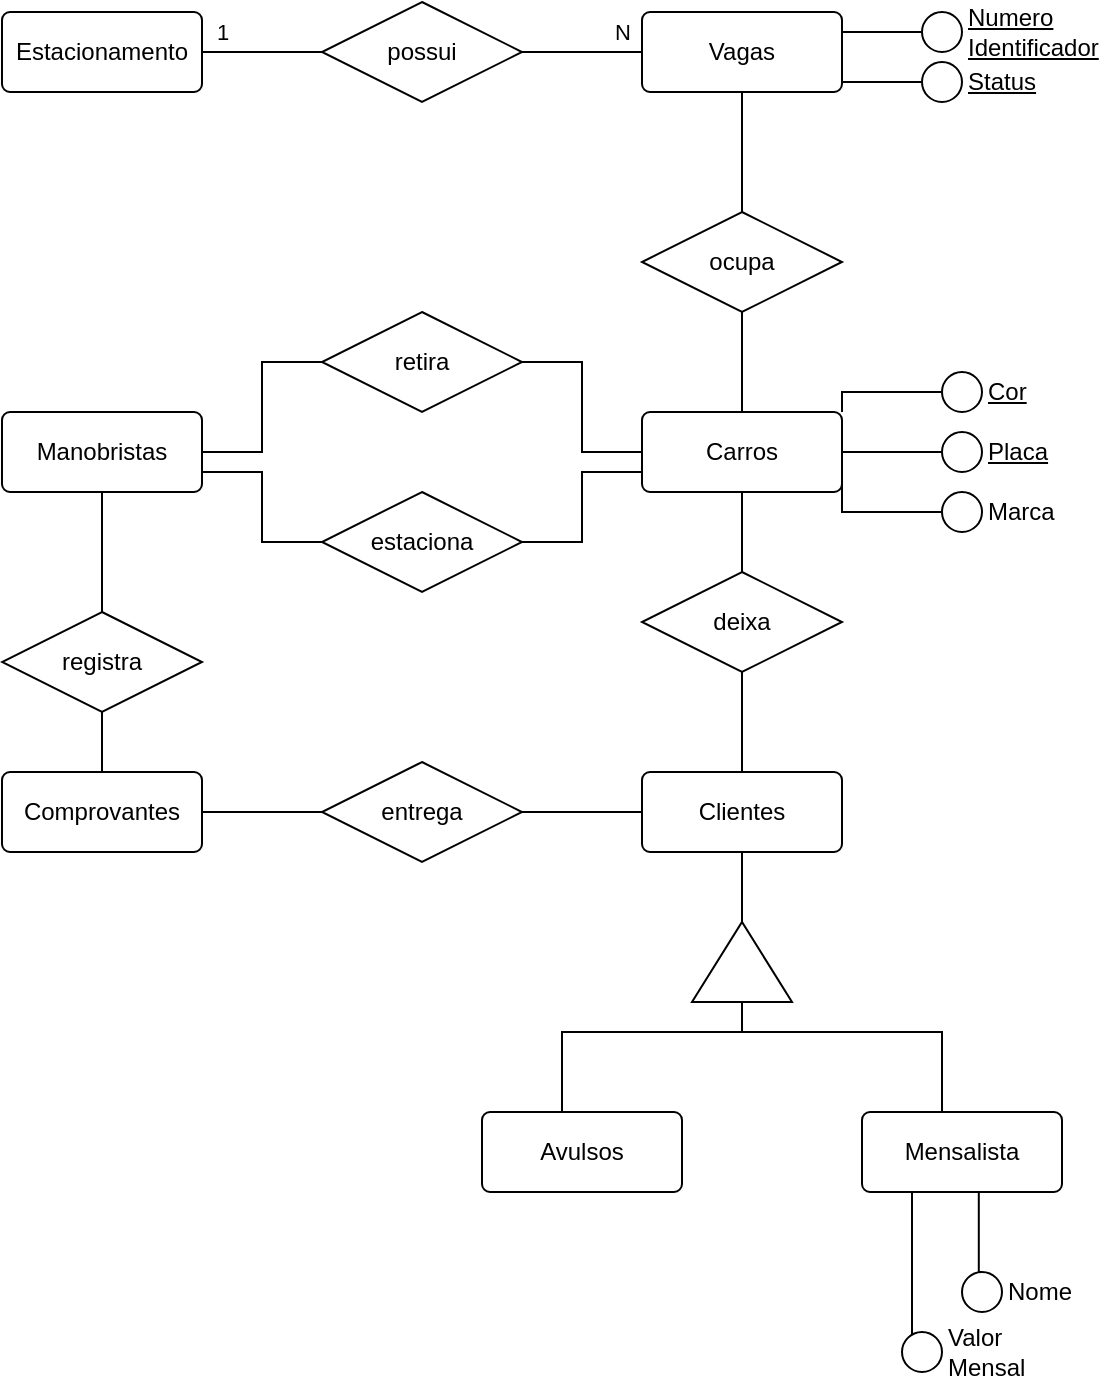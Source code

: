 <mxfile version="15.2.9" type="github">
  <diagram id="R2lEEEUBdFMjLlhIrx00" name="Page-1">
    <mxGraphModel dx="868" dy="450" grid="1" gridSize="10" guides="1" tooltips="1" connect="1" arrows="1" fold="1" page="1" pageScale="1" pageWidth="850" pageHeight="1100" math="0" shadow="0" extFonts="Permanent Marker^https://fonts.googleapis.com/css?family=Permanent+Marker">
      <root>
        <mxCell id="0" />
        <mxCell id="1" parent="0" />
        <mxCell id="yH6eU9cKHQrGavgD3DMS-107" value="1" style="edgeStyle=orthogonalEdgeStyle;rounded=0;orthogonalLoop=1;jettySize=auto;html=1;endArrow=none;endFill=0;" parent="1" source="yH6eU9cKHQrGavgD3DMS-20" target="yH6eU9cKHQrGavgD3DMS-53" edge="1">
          <mxGeometry x="-0.667" y="10" relative="1" as="geometry">
            <mxPoint as="offset" />
          </mxGeometry>
        </mxCell>
        <mxCell id="yH6eU9cKHQrGavgD3DMS-20" value="Estacionamento" style="rounded=1;arcSize=10;whiteSpace=wrap;html=1;align=center;" parent="1" vertex="1">
          <mxGeometry x="340" y="20" width="100" height="40" as="geometry" />
        </mxCell>
        <mxCell id="yH6eU9cKHQrGavgD3DMS-109" value="" style="edgeStyle=orthogonalEdgeStyle;rounded=0;orthogonalLoop=1;jettySize=auto;html=1;endArrow=none;endFill=0;" parent="1" source="yH6eU9cKHQrGavgD3DMS-21" target="yH6eU9cKHQrGavgD3DMS-24" edge="1">
          <mxGeometry relative="1" as="geometry" />
        </mxCell>
        <mxCell id="yH6eU9cKHQrGavgD3DMS-21" value="Vagas" style="rounded=1;arcSize=10;whiteSpace=wrap;html=1;align=center;" parent="1" vertex="1">
          <mxGeometry x="660" y="20" width="100" height="40" as="geometry" />
        </mxCell>
        <mxCell id="yH6eU9cKHQrGavgD3DMS-110" value="" style="edgeStyle=orthogonalEdgeStyle;rounded=0;orthogonalLoop=1;jettySize=auto;html=1;endArrow=none;endFill=0;" parent="1" source="yH6eU9cKHQrGavgD3DMS-24" target="yH6eU9cKHQrGavgD3DMS-26" edge="1">
          <mxGeometry relative="1" as="geometry" />
        </mxCell>
        <mxCell id="yH6eU9cKHQrGavgD3DMS-24" value="ocupa" style="shape=rhombus;perimeter=rhombusPerimeter;whiteSpace=wrap;html=1;align=center;" parent="1" vertex="1">
          <mxGeometry x="660" y="120" width="100" height="50" as="geometry" />
        </mxCell>
        <mxCell id="yH6eU9cKHQrGavgD3DMS-55" value="" style="edgeStyle=orthogonalEdgeStyle;rounded=0;orthogonalLoop=1;jettySize=auto;html=1;endArrow=none;endFill=0;" parent="1" source="yH6eU9cKHQrGavgD3DMS-25" target="yH6eU9cKHQrGavgD3DMS-54" edge="1">
          <mxGeometry relative="1" as="geometry">
            <Array as="points">
              <mxPoint x="470" y="250" />
              <mxPoint x="470" y="285" />
            </Array>
          </mxGeometry>
        </mxCell>
        <mxCell id="yH6eU9cKHQrGavgD3DMS-62" style="edgeStyle=orthogonalEdgeStyle;rounded=0;orthogonalLoop=1;jettySize=auto;html=1;entryX=0;entryY=0.5;entryDx=0;entryDy=0;endArrow=none;endFill=0;" parent="1" source="yH6eU9cKHQrGavgD3DMS-25" target="yH6eU9cKHQrGavgD3DMS-52" edge="1">
          <mxGeometry relative="1" as="geometry" />
        </mxCell>
        <mxCell id="yH6eU9cKHQrGavgD3DMS-25" value="Manobristas" style="rounded=1;arcSize=10;whiteSpace=wrap;html=1;align=center;" parent="1" vertex="1">
          <mxGeometry x="340" y="220" width="100" height="40" as="geometry" />
        </mxCell>
        <mxCell id="yH6eU9cKHQrGavgD3DMS-111" value="" style="edgeStyle=orthogonalEdgeStyle;rounded=0;orthogonalLoop=1;jettySize=auto;html=1;endArrow=none;endFill=0;" parent="1" source="yH6eU9cKHQrGavgD3DMS-26" target="yH6eU9cKHQrGavgD3DMS-39" edge="1">
          <mxGeometry relative="1" as="geometry" />
        </mxCell>
        <mxCell id="yH6eU9cKHQrGavgD3DMS-26" value="Carros" style="rounded=1;arcSize=10;whiteSpace=wrap;html=1;align=center;" parent="1" vertex="1">
          <mxGeometry x="660" y="220" width="100" height="40" as="geometry" />
        </mxCell>
        <mxCell id="yH6eU9cKHQrGavgD3DMS-119" value="" style="edgeStyle=orthogonalEdgeStyle;rounded=0;orthogonalLoop=1;jettySize=auto;html=1;endArrow=none;endFill=0;" parent="1" source="yH6eU9cKHQrGavgD3DMS-27" target="yH6eU9cKHQrGavgD3DMS-114" edge="1">
          <mxGeometry relative="1" as="geometry" />
        </mxCell>
        <mxCell id="yH6eU9cKHQrGavgD3DMS-27" value="Comprovantes" style="rounded=1;arcSize=10;whiteSpace=wrap;html=1;align=center;" parent="1" vertex="1">
          <mxGeometry x="340" y="400" width="100" height="40" as="geometry" />
        </mxCell>
        <mxCell id="yH6eU9cKHQrGavgD3DMS-28" value="Clientes" style="rounded=1;arcSize=10;whiteSpace=wrap;html=1;align=center;" parent="1" vertex="1">
          <mxGeometry x="660" y="400" width="100" height="40" as="geometry" />
        </mxCell>
        <mxCell id="yH6eU9cKHQrGavgD3DMS-112" value="" style="edgeStyle=orthogonalEdgeStyle;rounded=0;orthogonalLoop=1;jettySize=auto;html=1;endArrow=none;endFill=0;" parent="1" source="yH6eU9cKHQrGavgD3DMS-39" target="yH6eU9cKHQrGavgD3DMS-28" edge="1">
          <mxGeometry relative="1" as="geometry" />
        </mxCell>
        <mxCell id="yH6eU9cKHQrGavgD3DMS-39" value="deixa" style="shape=rhombus;perimeter=rhombusPerimeter;whiteSpace=wrap;html=1;align=center;" parent="1" vertex="1">
          <mxGeometry x="660" y="300" width="100" height="50" as="geometry" />
        </mxCell>
        <mxCell id="yH6eU9cKHQrGavgD3DMS-45" value="" style="edgeStyle=orthogonalEdgeStyle;rounded=0;orthogonalLoop=1;jettySize=auto;html=1;endArrow=none;endFill=0;" parent="1" source="yH6eU9cKHQrGavgD3DMS-40" target="yH6eU9cKHQrGavgD3DMS-43" edge="1">
          <mxGeometry relative="1" as="geometry">
            <Array as="points">
              <mxPoint x="710" y="530" />
              <mxPoint x="810" y="530" />
            </Array>
          </mxGeometry>
        </mxCell>
        <mxCell id="yH6eU9cKHQrGavgD3DMS-47" value="" style="edgeStyle=orthogonalEdgeStyle;rounded=0;orthogonalLoop=1;jettySize=auto;html=1;endArrow=none;endFill=0;" parent="1" source="yH6eU9cKHQrGavgD3DMS-40" target="yH6eU9cKHQrGavgD3DMS-28" edge="1">
          <mxGeometry relative="1" as="geometry" />
        </mxCell>
        <mxCell id="yH6eU9cKHQrGavgD3DMS-50" value="" style="edgeStyle=orthogonalEdgeStyle;rounded=0;orthogonalLoop=1;jettySize=auto;html=1;endArrow=none;endFill=0;startArrow=none;" parent="1" source="yH6eU9cKHQrGavgD3DMS-40" target="yH6eU9cKHQrGavgD3DMS-28" edge="1">
          <mxGeometry relative="1" as="geometry" />
        </mxCell>
        <mxCell id="yH6eU9cKHQrGavgD3DMS-42" value="Avulsos" style="rounded=1;arcSize=10;whiteSpace=wrap;html=1;align=center;" parent="1" vertex="1">
          <mxGeometry x="580" y="570" width="100" height="40" as="geometry" />
        </mxCell>
        <mxCell id="yH6eU9cKHQrGavgD3DMS-43" value="Mensalista" style="rounded=1;arcSize=10;whiteSpace=wrap;html=1;align=center;" parent="1" vertex="1">
          <mxGeometry x="770" y="570" width="100" height="40" as="geometry" />
        </mxCell>
        <mxCell id="yH6eU9cKHQrGavgD3DMS-40" value="" style="triangle;whiteSpace=wrap;html=1;rotation=-90;" parent="1" vertex="1">
          <mxGeometry x="690" y="470" width="40" height="50" as="geometry" />
        </mxCell>
        <mxCell id="yH6eU9cKHQrGavgD3DMS-51" value="" style="edgeStyle=orthogonalEdgeStyle;rounded=0;orthogonalLoop=1;jettySize=auto;html=1;endArrow=none;endFill=0;" parent="1" source="yH6eU9cKHQrGavgD3DMS-42" target="yH6eU9cKHQrGavgD3DMS-40" edge="1">
          <mxGeometry relative="1" as="geometry">
            <mxPoint x="630.059" y="550" as="sourcePoint" />
            <mxPoint x="710.059" y="440" as="targetPoint" />
            <Array as="points">
              <mxPoint x="620" y="530" />
              <mxPoint x="710" y="530" />
            </Array>
          </mxGeometry>
        </mxCell>
        <mxCell id="yH6eU9cKHQrGavgD3DMS-59" value="" style="edgeStyle=orthogonalEdgeStyle;rounded=0;orthogonalLoop=1;jettySize=auto;html=1;endArrow=none;endFill=0;" parent="1" source="yH6eU9cKHQrGavgD3DMS-52" target="yH6eU9cKHQrGavgD3DMS-26" edge="1">
          <mxGeometry relative="1" as="geometry" />
        </mxCell>
        <mxCell id="yH6eU9cKHQrGavgD3DMS-52" value="retira" style="shape=rhombus;perimeter=rhombusPerimeter;whiteSpace=wrap;html=1;align=center;" parent="1" vertex="1">
          <mxGeometry x="500" y="170" width="100" height="50" as="geometry" />
        </mxCell>
        <mxCell id="yH6eU9cKHQrGavgD3DMS-108" value="" style="edgeStyle=orthogonalEdgeStyle;rounded=0;orthogonalLoop=1;jettySize=auto;html=1;endArrow=none;endFill=0;" parent="1" source="yH6eU9cKHQrGavgD3DMS-53" target="yH6eU9cKHQrGavgD3DMS-21" edge="1">
          <mxGeometry relative="1" as="geometry" />
        </mxCell>
        <mxCell id="O-2i4pDX-SjSzusRTqPL-1" value="N" style="edgeStyle=orthogonalEdgeStyle;rounded=0;orthogonalLoop=1;jettySize=auto;html=1;endArrow=none;endFill=0;" edge="1" parent="1" source="yH6eU9cKHQrGavgD3DMS-53" target="yH6eU9cKHQrGavgD3DMS-21">
          <mxGeometry x="0.667" y="10" relative="1" as="geometry">
            <mxPoint as="offset" />
          </mxGeometry>
        </mxCell>
        <mxCell id="yH6eU9cKHQrGavgD3DMS-53" value="possui" style="shape=rhombus;perimeter=rhombusPerimeter;whiteSpace=wrap;html=1;align=center;" parent="1" vertex="1">
          <mxGeometry x="500" y="15" width="100" height="50" as="geometry" />
        </mxCell>
        <mxCell id="yH6eU9cKHQrGavgD3DMS-61" style="edgeStyle=orthogonalEdgeStyle;rounded=0;orthogonalLoop=1;jettySize=auto;html=1;entryX=0;entryY=0.75;entryDx=0;entryDy=0;endArrow=none;endFill=0;" parent="1" source="yH6eU9cKHQrGavgD3DMS-54" target="yH6eU9cKHQrGavgD3DMS-26" edge="1">
          <mxGeometry relative="1" as="geometry" />
        </mxCell>
        <mxCell id="yH6eU9cKHQrGavgD3DMS-54" value="estaciona" style="shape=rhombus;perimeter=rhombusPerimeter;whiteSpace=wrap;html=1;align=center;" parent="1" vertex="1">
          <mxGeometry x="500" y="260" width="100" height="50" as="geometry" />
        </mxCell>
        <mxCell id="yH6eU9cKHQrGavgD3DMS-81" style="edgeStyle=orthogonalEdgeStyle;rounded=0;orthogonalLoop=1;jettySize=auto;html=1;exitX=0.5;exitY=0;exitDx=0;exitDy=0;entryX=0.584;entryY=0.996;entryDx=0;entryDy=0;entryPerimeter=0;endArrow=none;endFill=0;" parent="1" source="yH6eU9cKHQrGavgD3DMS-63" target="yH6eU9cKHQrGavgD3DMS-43" edge="1">
          <mxGeometry relative="1" as="geometry">
            <Array as="points">
              <mxPoint x="828" y="650" />
            </Array>
          </mxGeometry>
        </mxCell>
        <mxCell id="yH6eU9cKHQrGavgD3DMS-63" value="Nome" style="ellipse;whiteSpace=wrap;html=1;align=left;spacingLeft=21;" parent="1" vertex="1">
          <mxGeometry x="820" y="650" width="20" height="20" as="geometry" />
        </mxCell>
        <mxCell id="yH6eU9cKHQrGavgD3DMS-78" style="edgeStyle=orthogonalEdgeStyle;rounded=0;orthogonalLoop=1;jettySize=auto;html=1;exitX=0;exitY=0.5;exitDx=0;exitDy=0;entryX=0.25;entryY=1;entryDx=0;entryDy=0;endArrow=none;endFill=0;" parent="1" source="yH6eU9cKHQrGavgD3DMS-75" target="yH6eU9cKHQrGavgD3DMS-43" edge="1">
          <mxGeometry relative="1" as="geometry">
            <Array as="points">
              <mxPoint x="795" y="690" />
            </Array>
          </mxGeometry>
        </mxCell>
        <mxCell id="yH6eU9cKHQrGavgD3DMS-75" value="Valor Mensal" style="ellipse;whiteSpace=wrap;html=1;align=left;spacingLeft=21;" parent="1" vertex="1">
          <mxGeometry x="790" y="680" width="20" height="20" as="geometry" />
        </mxCell>
        <mxCell id="yH6eU9cKHQrGavgD3DMS-94" style="edgeStyle=orthogonalEdgeStyle;rounded=0;orthogonalLoop=1;jettySize=auto;html=1;entryX=1;entryY=0.75;entryDx=0;entryDy=0;endArrow=none;endFill=0;" parent="1" source="yH6eU9cKHQrGavgD3DMS-84" target="yH6eU9cKHQrGavgD3DMS-26" edge="1">
          <mxGeometry relative="1" as="geometry">
            <Array as="points">
              <mxPoint x="760" y="240" />
            </Array>
          </mxGeometry>
        </mxCell>
        <mxCell id="yH6eU9cKHQrGavgD3DMS-84" value="Placa" style="ellipse;whiteSpace=wrap;html=1;align=left;spacingLeft=21;direction=south;fontStyle=4" parent="1" vertex="1">
          <mxGeometry x="810" y="230" width="20" height="20" as="geometry" />
        </mxCell>
        <mxCell id="yH6eU9cKHQrGavgD3DMS-102" style="edgeStyle=orthogonalEdgeStyle;rounded=0;orthogonalLoop=1;jettySize=auto;html=1;endArrow=none;endFill=0;" parent="1" source="yH6eU9cKHQrGavgD3DMS-91" edge="1">
          <mxGeometry relative="1" as="geometry">
            <mxPoint x="760" y="250" as="targetPoint" />
            <Array as="points">
              <mxPoint x="760" y="270" />
            </Array>
          </mxGeometry>
        </mxCell>
        <mxCell id="yH6eU9cKHQrGavgD3DMS-91" value="Marca" style="ellipse;whiteSpace=wrap;html=1;align=left;spacingLeft=21;" parent="1" vertex="1">
          <mxGeometry x="810" y="260" width="20" height="20" as="geometry" />
        </mxCell>
        <mxCell id="yH6eU9cKHQrGavgD3DMS-106" style="edgeStyle=orthogonalEdgeStyle;rounded=0;orthogonalLoop=1;jettySize=auto;html=1;endArrow=none;endFill=0;entryX=1;entryY=0;entryDx=0;entryDy=0;" parent="1" source="yH6eU9cKHQrGavgD3DMS-104" target="yH6eU9cKHQrGavgD3DMS-26" edge="1">
          <mxGeometry relative="1" as="geometry">
            <mxPoint x="760" y="210" as="targetPoint" />
            <Array as="points">
              <mxPoint x="760" y="210" />
            </Array>
          </mxGeometry>
        </mxCell>
        <mxCell id="yH6eU9cKHQrGavgD3DMS-104" value="Cor" style="ellipse;whiteSpace=wrap;html=1;align=left;spacingLeft=21;direction=south;fontStyle=4" parent="1" vertex="1">
          <mxGeometry x="810" y="200" width="20" height="20" as="geometry" />
        </mxCell>
        <mxCell id="yH6eU9cKHQrGavgD3DMS-120" value="" style="edgeStyle=orthogonalEdgeStyle;rounded=0;orthogonalLoop=1;jettySize=auto;html=1;endArrow=none;endFill=0;" parent="1" source="yH6eU9cKHQrGavgD3DMS-114" target="yH6eU9cKHQrGavgD3DMS-28" edge="1">
          <mxGeometry relative="1" as="geometry" />
        </mxCell>
        <mxCell id="yH6eU9cKHQrGavgD3DMS-114" value="entrega" style="shape=rhombus;perimeter=rhombusPerimeter;whiteSpace=wrap;html=1;align=center;" parent="1" vertex="1">
          <mxGeometry x="500" y="395" width="100" height="50" as="geometry" />
        </mxCell>
        <mxCell id="yH6eU9cKHQrGavgD3DMS-117" value="" style="edgeStyle=orthogonalEdgeStyle;rounded=0;orthogonalLoop=1;jettySize=auto;html=1;endArrow=none;endFill=0;" parent="1" source="yH6eU9cKHQrGavgD3DMS-115" target="yH6eU9cKHQrGavgD3DMS-27" edge="1">
          <mxGeometry relative="1" as="geometry" />
        </mxCell>
        <mxCell id="yH6eU9cKHQrGavgD3DMS-118" value="" style="edgeStyle=orthogonalEdgeStyle;rounded=0;orthogonalLoop=1;jettySize=auto;html=1;endArrow=none;endFill=0;" parent="1" source="yH6eU9cKHQrGavgD3DMS-115" target="yH6eU9cKHQrGavgD3DMS-25" edge="1">
          <mxGeometry relative="1" as="geometry" />
        </mxCell>
        <mxCell id="yH6eU9cKHQrGavgD3DMS-115" value="registra" style="shape=rhombus;perimeter=rhombusPerimeter;whiteSpace=wrap;html=1;align=center;" parent="1" vertex="1">
          <mxGeometry x="340" y="320" width="100" height="50" as="geometry" />
        </mxCell>
        <mxCell id="yH6eU9cKHQrGavgD3DMS-124" value="" style="edgeStyle=orthogonalEdgeStyle;rounded=0;orthogonalLoop=1;jettySize=auto;html=1;endArrow=none;endFill=0;" parent="1" source="yH6eU9cKHQrGavgD3DMS-122" target="yH6eU9cKHQrGavgD3DMS-21" edge="1">
          <mxGeometry relative="1" as="geometry">
            <Array as="points">
              <mxPoint x="770" y="55" />
              <mxPoint x="770" y="55" />
            </Array>
          </mxGeometry>
        </mxCell>
        <mxCell id="yH6eU9cKHQrGavgD3DMS-122" value="Status" style="ellipse;whiteSpace=wrap;html=1;align=left;spacingLeft=21;fontStyle=4" parent="1" vertex="1">
          <mxGeometry x="800" y="45" width="20" height="20" as="geometry" />
        </mxCell>
        <mxCell id="yH6eU9cKHQrGavgD3DMS-125" value="" style="edgeStyle=orthogonalEdgeStyle;rounded=0;orthogonalLoop=1;jettySize=auto;html=1;endArrow=none;endFill=0;" parent="1" source="yH6eU9cKHQrGavgD3DMS-123" target="yH6eU9cKHQrGavgD3DMS-21" edge="1">
          <mxGeometry relative="1" as="geometry">
            <Array as="points">
              <mxPoint x="770" y="30" />
              <mxPoint x="770" y="30" />
            </Array>
          </mxGeometry>
        </mxCell>
        <mxCell id="yH6eU9cKHQrGavgD3DMS-123" value="Numero Identificador" style="ellipse;whiteSpace=wrap;html=1;align=left;spacingLeft=21;fontStyle=4" parent="1" vertex="1">
          <mxGeometry x="800" y="20" width="20" height="20" as="geometry" />
        </mxCell>
      </root>
    </mxGraphModel>
  </diagram>
</mxfile>

